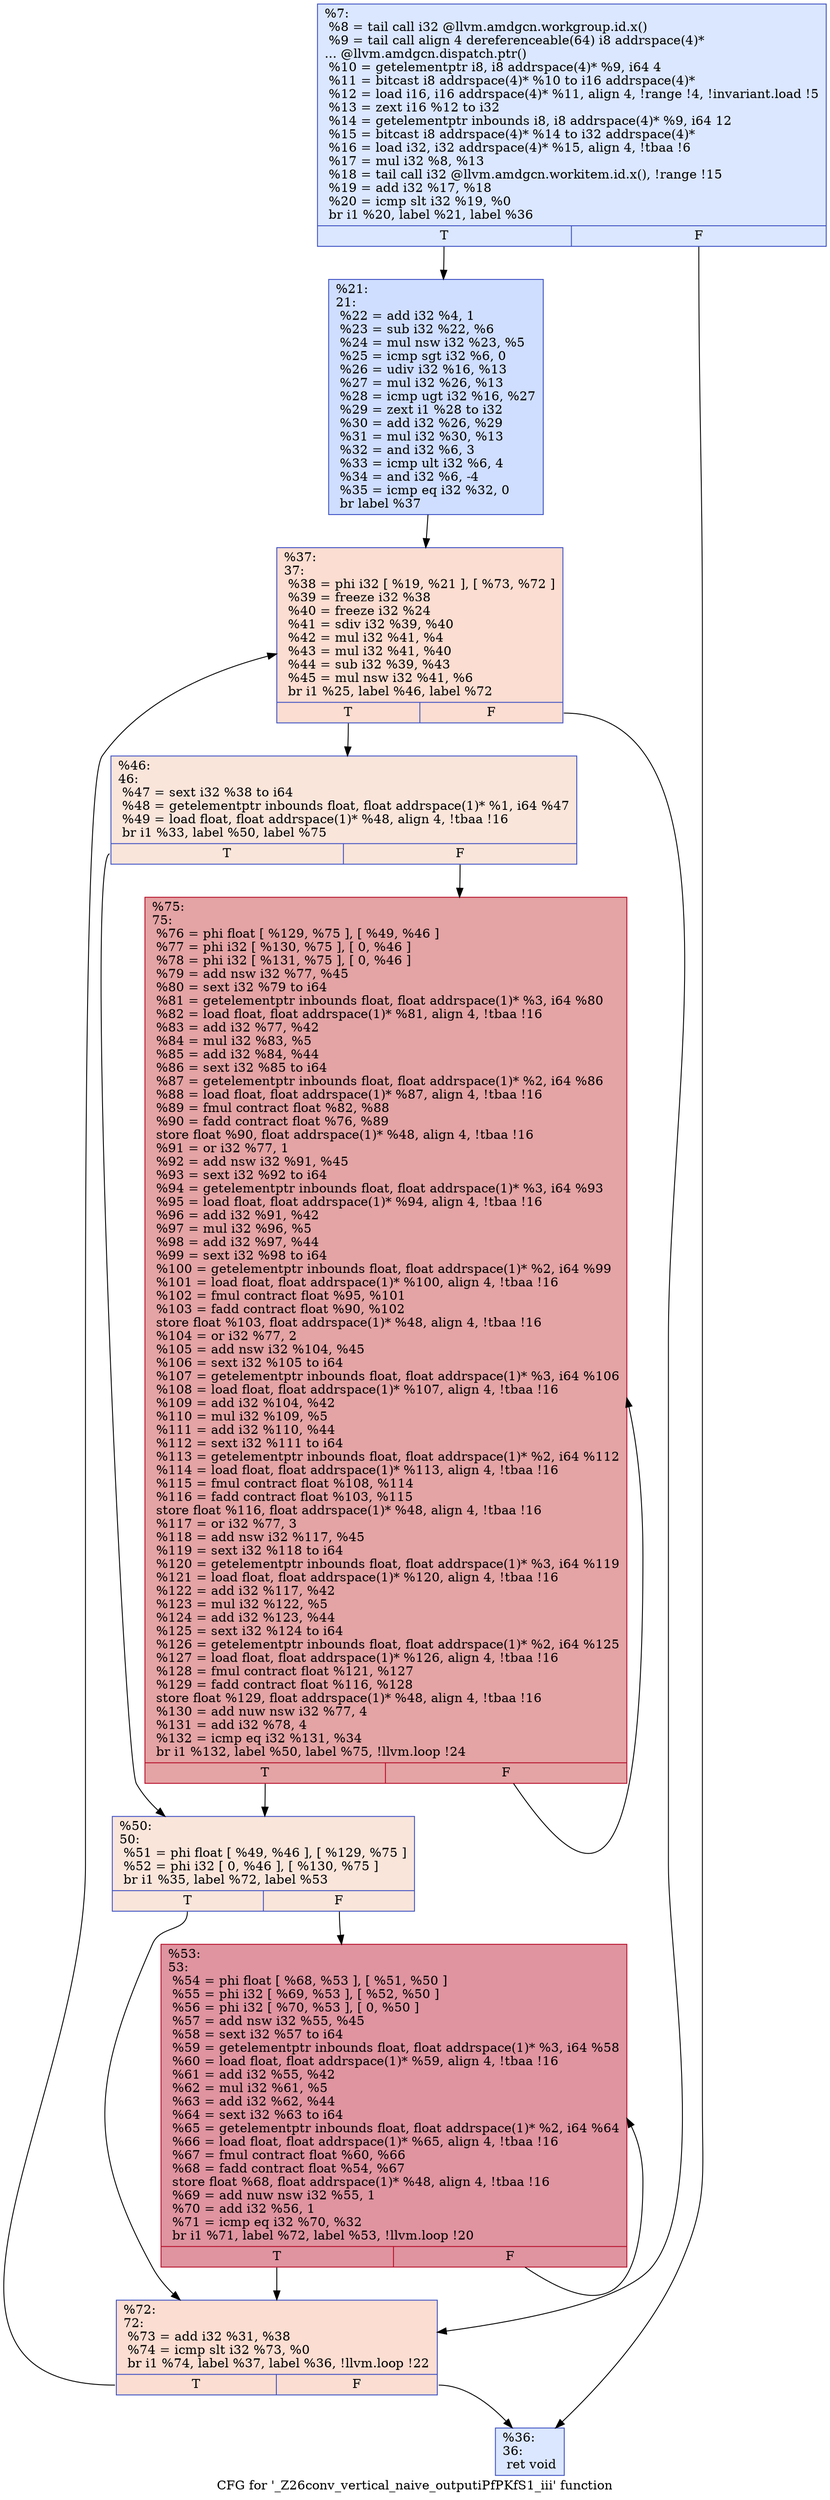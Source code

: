 digraph "CFG for '_Z26conv_vertical_naive_outputiPfPKfS1_iii' function" {
	label="CFG for '_Z26conv_vertical_naive_outputiPfPKfS1_iii' function";

	Node0x45c4640 [shape=record,color="#3d50c3ff", style=filled, fillcolor="#aec9fc70",label="{%7:\l  %8 = tail call i32 @llvm.amdgcn.workgroup.id.x()\l  %9 = tail call align 4 dereferenceable(64) i8 addrspace(4)*\l... @llvm.amdgcn.dispatch.ptr()\l  %10 = getelementptr i8, i8 addrspace(4)* %9, i64 4\l  %11 = bitcast i8 addrspace(4)* %10 to i16 addrspace(4)*\l  %12 = load i16, i16 addrspace(4)* %11, align 4, !range !4, !invariant.load !5\l  %13 = zext i16 %12 to i32\l  %14 = getelementptr inbounds i8, i8 addrspace(4)* %9, i64 12\l  %15 = bitcast i8 addrspace(4)* %14 to i32 addrspace(4)*\l  %16 = load i32, i32 addrspace(4)* %15, align 4, !tbaa !6\l  %17 = mul i32 %8, %13\l  %18 = tail call i32 @llvm.amdgcn.workitem.id.x(), !range !15\l  %19 = add i32 %17, %18\l  %20 = icmp slt i32 %19, %0\l  br i1 %20, label %21, label %36\l|{<s0>T|<s1>F}}"];
	Node0x45c4640:s0 -> Node0x45c68a0;
	Node0x45c4640:s1 -> Node0x45c6930;
	Node0x45c68a0 [shape=record,color="#3d50c3ff", style=filled, fillcolor="#93b5fe70",label="{%21:\l21:                                               \l  %22 = add i32 %4, 1\l  %23 = sub i32 %22, %6\l  %24 = mul nsw i32 %23, %5\l  %25 = icmp sgt i32 %6, 0\l  %26 = udiv i32 %16, %13\l  %27 = mul i32 %26, %13\l  %28 = icmp ugt i32 %16, %27\l  %29 = zext i1 %28 to i32\l  %30 = add i32 %26, %29\l  %31 = mul i32 %30, %13\l  %32 = and i32 %6, 3\l  %33 = icmp ult i32 %6, 4\l  %34 = and i32 %6, -4\l  %35 = icmp eq i32 %32, 0\l  br label %37\l}"];
	Node0x45c68a0 -> Node0x45c7410;
	Node0x45c6930 [shape=record,color="#3d50c3ff", style=filled, fillcolor="#aec9fc70",label="{%36:\l36:                                               \l  ret void\l}"];
	Node0x45c7410 [shape=record,color="#3d50c3ff", style=filled, fillcolor="#f7b39670",label="{%37:\l37:                                               \l  %38 = phi i32 [ %19, %21 ], [ %73, %72 ]\l  %39 = freeze i32 %38\l  %40 = freeze i32 %24\l  %41 = sdiv i32 %39, %40\l  %42 = mul i32 %41, %4\l  %43 = mul i32 %41, %40\l  %44 = sub i32 %39, %43\l  %45 = mul nsw i32 %41, %6\l  br i1 %25, label %46, label %72\l|{<s0>T|<s1>F}}"];
	Node0x45c7410:s0 -> Node0x45c7a00;
	Node0x45c7410:s1 -> Node0x45c7550;
	Node0x45c7a00 [shape=record,color="#3d50c3ff", style=filled, fillcolor="#f4c5ad70",label="{%46:\l46:                                               \l  %47 = sext i32 %38 to i64\l  %48 = getelementptr inbounds float, float addrspace(1)* %1, i64 %47\l  %49 = load float, float addrspace(1)* %48, align 4, !tbaa !16\l  br i1 %33, label %50, label %75\l|{<s0>T|<s1>F}}"];
	Node0x45c7a00:s0 -> Node0x45c7df0;
	Node0x45c7a00:s1 -> Node0x45c7e80;
	Node0x45c7df0 [shape=record,color="#3d50c3ff", style=filled, fillcolor="#f4c5ad70",label="{%50:\l50:                                               \l  %51 = phi float [ %49, %46 ], [ %129, %75 ]\l  %52 = phi i32 [ 0, %46 ], [ %130, %75 ]\l  br i1 %35, label %72, label %53\l|{<s0>T|<s1>F}}"];
	Node0x45c7df0:s0 -> Node0x45c7550;
	Node0x45c7df0:s1 -> Node0x45c8190;
	Node0x45c8190 [shape=record,color="#b70d28ff", style=filled, fillcolor="#b70d2870",label="{%53:\l53:                                               \l  %54 = phi float [ %68, %53 ], [ %51, %50 ]\l  %55 = phi i32 [ %69, %53 ], [ %52, %50 ]\l  %56 = phi i32 [ %70, %53 ], [ 0, %50 ]\l  %57 = add nsw i32 %55, %45\l  %58 = sext i32 %57 to i64\l  %59 = getelementptr inbounds float, float addrspace(1)* %3, i64 %58\l  %60 = load float, float addrspace(1)* %59, align 4, !tbaa !16\l  %61 = add i32 %55, %42\l  %62 = mul i32 %61, %5\l  %63 = add i32 %62, %44\l  %64 = sext i32 %63 to i64\l  %65 = getelementptr inbounds float, float addrspace(1)* %2, i64 %64\l  %66 = load float, float addrspace(1)* %65, align 4, !tbaa !16\l  %67 = fmul contract float %60, %66\l  %68 = fadd contract float %54, %67\l  store float %68, float addrspace(1)* %48, align 4, !tbaa !16\l  %69 = add nuw nsw i32 %55, 1\l  %70 = add i32 %56, 1\l  %71 = icmp eq i32 %70, %32\l  br i1 %71, label %72, label %53, !llvm.loop !20\l|{<s0>T|<s1>F}}"];
	Node0x45c8190:s0 -> Node0x45c7550;
	Node0x45c8190:s1 -> Node0x45c8190;
	Node0x45c7550 [shape=record,color="#3d50c3ff", style=filled, fillcolor="#f7b39670",label="{%72:\l72:                                               \l  %73 = add i32 %31, %38\l  %74 = icmp slt i32 %73, %0\l  br i1 %74, label %37, label %36, !llvm.loop !22\l|{<s0>T|<s1>F}}"];
	Node0x45c7550:s0 -> Node0x45c7410;
	Node0x45c7550:s1 -> Node0x45c6930;
	Node0x45c7e80 [shape=record,color="#b70d28ff", style=filled, fillcolor="#c32e3170",label="{%75:\l75:                                               \l  %76 = phi float [ %129, %75 ], [ %49, %46 ]\l  %77 = phi i32 [ %130, %75 ], [ 0, %46 ]\l  %78 = phi i32 [ %131, %75 ], [ 0, %46 ]\l  %79 = add nsw i32 %77, %45\l  %80 = sext i32 %79 to i64\l  %81 = getelementptr inbounds float, float addrspace(1)* %3, i64 %80\l  %82 = load float, float addrspace(1)* %81, align 4, !tbaa !16\l  %83 = add i32 %77, %42\l  %84 = mul i32 %83, %5\l  %85 = add i32 %84, %44\l  %86 = sext i32 %85 to i64\l  %87 = getelementptr inbounds float, float addrspace(1)* %2, i64 %86\l  %88 = load float, float addrspace(1)* %87, align 4, !tbaa !16\l  %89 = fmul contract float %82, %88\l  %90 = fadd contract float %76, %89\l  store float %90, float addrspace(1)* %48, align 4, !tbaa !16\l  %91 = or i32 %77, 1\l  %92 = add nsw i32 %91, %45\l  %93 = sext i32 %92 to i64\l  %94 = getelementptr inbounds float, float addrspace(1)* %3, i64 %93\l  %95 = load float, float addrspace(1)* %94, align 4, !tbaa !16\l  %96 = add i32 %91, %42\l  %97 = mul i32 %96, %5\l  %98 = add i32 %97, %44\l  %99 = sext i32 %98 to i64\l  %100 = getelementptr inbounds float, float addrspace(1)* %2, i64 %99\l  %101 = load float, float addrspace(1)* %100, align 4, !tbaa !16\l  %102 = fmul contract float %95, %101\l  %103 = fadd contract float %90, %102\l  store float %103, float addrspace(1)* %48, align 4, !tbaa !16\l  %104 = or i32 %77, 2\l  %105 = add nsw i32 %104, %45\l  %106 = sext i32 %105 to i64\l  %107 = getelementptr inbounds float, float addrspace(1)* %3, i64 %106\l  %108 = load float, float addrspace(1)* %107, align 4, !tbaa !16\l  %109 = add i32 %104, %42\l  %110 = mul i32 %109, %5\l  %111 = add i32 %110, %44\l  %112 = sext i32 %111 to i64\l  %113 = getelementptr inbounds float, float addrspace(1)* %2, i64 %112\l  %114 = load float, float addrspace(1)* %113, align 4, !tbaa !16\l  %115 = fmul contract float %108, %114\l  %116 = fadd contract float %103, %115\l  store float %116, float addrspace(1)* %48, align 4, !tbaa !16\l  %117 = or i32 %77, 3\l  %118 = add nsw i32 %117, %45\l  %119 = sext i32 %118 to i64\l  %120 = getelementptr inbounds float, float addrspace(1)* %3, i64 %119\l  %121 = load float, float addrspace(1)* %120, align 4, !tbaa !16\l  %122 = add i32 %117, %42\l  %123 = mul i32 %122, %5\l  %124 = add i32 %123, %44\l  %125 = sext i32 %124 to i64\l  %126 = getelementptr inbounds float, float addrspace(1)* %2, i64 %125\l  %127 = load float, float addrspace(1)* %126, align 4, !tbaa !16\l  %128 = fmul contract float %121, %127\l  %129 = fadd contract float %116, %128\l  store float %129, float addrspace(1)* %48, align 4, !tbaa !16\l  %130 = add nuw nsw i32 %77, 4\l  %131 = add i32 %78, 4\l  %132 = icmp eq i32 %131, %34\l  br i1 %132, label %50, label %75, !llvm.loop !24\l|{<s0>T|<s1>F}}"];
	Node0x45c7e80:s0 -> Node0x45c7df0;
	Node0x45c7e80:s1 -> Node0x45c7e80;
}
